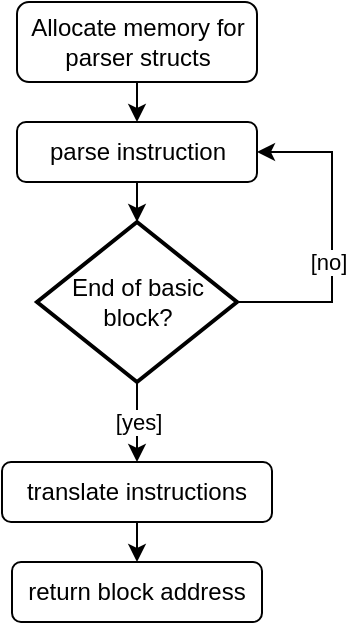 <mxfile version="13.4.6" type="device"><diagram id="C5RBs43oDa-KdzZeNtuy" name="Page-1"><mxGraphModel dx="1038" dy="527" grid="1" gridSize="10" guides="1" tooltips="1" connect="1" arrows="1" fold="1" page="1" pageScale="1" pageWidth="827" pageHeight="1169" math="0" shadow="0"><root><mxCell id="WIyWlLk6GJQsqaUBKTNV-0"/><mxCell id="WIyWlLk6GJQsqaUBKTNV-1" parent="WIyWlLk6GJQsqaUBKTNV-0"/><mxCell id="RYYf9qdyXMtV0Smo5sf2-3" style="edgeStyle=orthogonalEdgeStyle;rounded=0;orthogonalLoop=1;jettySize=auto;html=1;exitX=0.5;exitY=1;exitDx=0;exitDy=0;entryX=0.5;entryY=0;entryDx=0;entryDy=0;" edge="1" parent="WIyWlLk6GJQsqaUBKTNV-1" source="WIyWlLk6GJQsqaUBKTNV-3" target="RYYf9qdyXMtV0Smo5sf2-0"><mxGeometry relative="1" as="geometry"/></mxCell><mxCell id="WIyWlLk6GJQsqaUBKTNV-3" value="Allocate memory for parser structs" style="rounded=1;whiteSpace=wrap;html=1;fontSize=12;glass=0;strokeWidth=1;shadow=0;" parent="WIyWlLk6GJQsqaUBKTNV-1" vertex="1"><mxGeometry x="17.5" y="20" width="120" height="40" as="geometry"/></mxCell><mxCell id="RYYf9qdyXMtV0Smo5sf2-2" style="edgeStyle=orthogonalEdgeStyle;rounded=0;orthogonalLoop=1;jettySize=auto;html=1;exitX=0.5;exitY=1;exitDx=0;exitDy=0;entryX=0.5;entryY=0;entryDx=0;entryDy=0;entryPerimeter=0;" edge="1" parent="WIyWlLk6GJQsqaUBKTNV-1" source="RYYf9qdyXMtV0Smo5sf2-0" target="RYYf9qdyXMtV0Smo5sf2-1"><mxGeometry relative="1" as="geometry"/></mxCell><mxCell id="RYYf9qdyXMtV0Smo5sf2-0" value="parse instruction" style="rounded=1;whiteSpace=wrap;html=1;" vertex="1" parent="WIyWlLk6GJQsqaUBKTNV-1"><mxGeometry x="17.5" y="80" width="120" height="30" as="geometry"/></mxCell><mxCell id="RYYf9qdyXMtV0Smo5sf2-8" style="edgeStyle=orthogonalEdgeStyle;rounded=0;orthogonalLoop=1;jettySize=auto;html=1;exitX=1;exitY=0.5;exitDx=0;exitDy=0;exitPerimeter=0;entryX=1;entryY=0.5;entryDx=0;entryDy=0;" edge="1" parent="WIyWlLk6GJQsqaUBKTNV-1" source="RYYf9qdyXMtV0Smo5sf2-1" target="RYYf9qdyXMtV0Smo5sf2-0"><mxGeometry relative="1" as="geometry"><Array as="points"><mxPoint x="175" y="170"/><mxPoint x="175" y="95"/></Array></mxGeometry></mxCell><mxCell id="RYYf9qdyXMtV0Smo5sf2-9" value="[no]" style="edgeLabel;html=1;align=center;verticalAlign=middle;resizable=0;points=[];" vertex="1" connectable="0" parent="RYYf9qdyXMtV0Smo5sf2-8"><mxGeometry x="-0.586" y="10" relative="1" as="geometry"><mxPoint x="12" y="-10" as="offset"/></mxGeometry></mxCell><mxCell id="RYYf9qdyXMtV0Smo5sf2-13" value="&lt;div&gt;[yes]&lt;/div&gt;" style="edgeStyle=orthogonalEdgeStyle;rounded=0;orthogonalLoop=1;jettySize=auto;html=1;exitX=0.5;exitY=1;exitDx=0;exitDy=0;exitPerimeter=0;entryX=0.5;entryY=0;entryDx=0;entryDy=0;" edge="1" parent="WIyWlLk6GJQsqaUBKTNV-1" source="RYYf9qdyXMtV0Smo5sf2-1" target="RYYf9qdyXMtV0Smo5sf2-11"><mxGeometry relative="1" as="geometry"/></mxCell><mxCell id="RYYf9qdyXMtV0Smo5sf2-1" value="End of basic block?" style="strokeWidth=2;html=1;shape=mxgraph.flowchart.decision;whiteSpace=wrap;" vertex="1" parent="WIyWlLk6GJQsqaUBKTNV-1"><mxGeometry x="27.5" y="130" width="100" height="80" as="geometry"/></mxCell><mxCell id="RYYf9qdyXMtV0Smo5sf2-17" style="edgeStyle=orthogonalEdgeStyle;rounded=0;orthogonalLoop=1;jettySize=auto;html=1;exitX=0.5;exitY=1;exitDx=0;exitDy=0;entryX=0.5;entryY=0;entryDx=0;entryDy=0;" edge="1" parent="WIyWlLk6GJQsqaUBKTNV-1" source="RYYf9qdyXMtV0Smo5sf2-11" target="RYYf9qdyXMtV0Smo5sf2-15"><mxGeometry relative="1" as="geometry"/></mxCell><mxCell id="RYYf9qdyXMtV0Smo5sf2-11" value="translate instructions" style="rounded=1;whiteSpace=wrap;html=1;" vertex="1" parent="WIyWlLk6GJQsqaUBKTNV-1"><mxGeometry x="10" y="250" width="135" height="30" as="geometry"/></mxCell><mxCell id="RYYf9qdyXMtV0Smo5sf2-15" value="return block address" style="rounded=1;whiteSpace=wrap;html=1;" vertex="1" parent="WIyWlLk6GJQsqaUBKTNV-1"><mxGeometry x="15" y="300" width="125" height="30" as="geometry"/></mxCell></root></mxGraphModel></diagram></mxfile>
